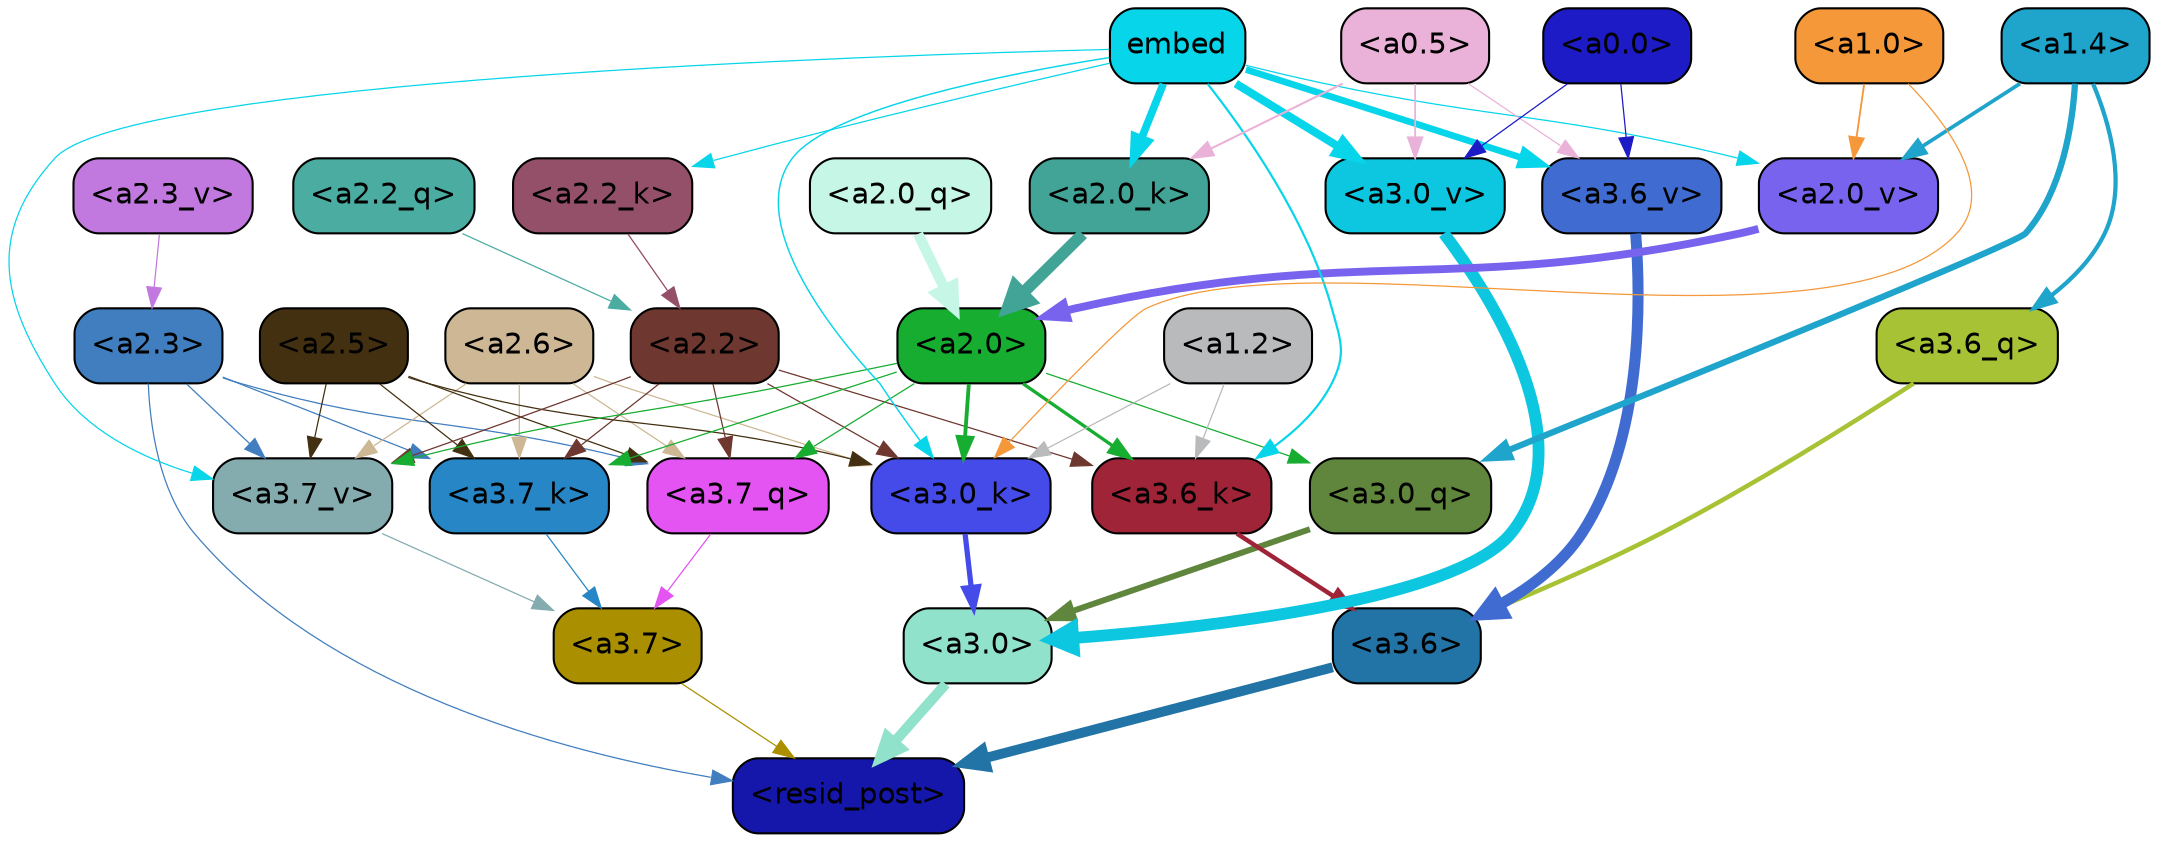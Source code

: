 strict digraph "" {
	graph [bgcolor=transparent,
		layout=dot,
		overlap=false,
		splines=true
	];
	"<a3.7>"	[color=black,
		fillcolor="#aa9000",
		fontname=Helvetica,
		shape=box,
		style="filled, rounded"];
	"<resid_post>"	[color=black,
		fillcolor="#1517ab",
		fontname=Helvetica,
		shape=box,
		style="filled, rounded"];
	"<a3.7>" -> "<resid_post>"	[color="#aa9000",
		penwidth=0.6];
	"<a3.6>"	[color=black,
		fillcolor="#2374a6",
		fontname=Helvetica,
		shape=box,
		style="filled, rounded"];
	"<a3.6>" -> "<resid_post>"	[color="#2374a6",
		penwidth=4.751592040061951];
	"<a3.0>"	[color=black,
		fillcolor="#91e2cb",
		fontname=Helvetica,
		shape=box,
		style="filled, rounded"];
	"<a3.0>" -> "<resid_post>"	[color="#91e2cb",
		penwidth=4.904066681861877];
	"<a2.3>"	[color=black,
		fillcolor="#417ebf",
		fontname=Helvetica,
		shape=box,
		style="filled, rounded"];
	"<a2.3>" -> "<resid_post>"	[color="#417ebf",
		penwidth=0.6];
	"<a3.7_q>"	[color=black,
		fillcolor="#e354f2",
		fontname=Helvetica,
		shape=box,
		style="filled, rounded"];
	"<a2.3>" -> "<a3.7_q>"	[color="#417ebf",
		penwidth=0.6];
	"<a3.7_k>"	[color=black,
		fillcolor="#2786c6",
		fontname=Helvetica,
		shape=box,
		style="filled, rounded"];
	"<a2.3>" -> "<a3.7_k>"	[color="#417ebf",
		penwidth=0.6];
	"<a3.7_v>"	[color=black,
		fillcolor="#84acaf",
		fontname=Helvetica,
		shape=box,
		style="filled, rounded"];
	"<a2.3>" -> "<a3.7_v>"	[color="#417ebf",
		penwidth=0.6];
	"<a3.7_q>" -> "<a3.7>"	[color="#e354f2",
		penwidth=0.6];
	"<a3.6_q>"	[color=black,
		fillcolor="#a7c235",
		fontname=Helvetica,
		shape=box,
		style="filled, rounded"];
	"<a3.6_q>" -> "<a3.6>"	[color="#a7c235",
		penwidth=2.160832464694977];
	"<a3.0_q>"	[color=black,
		fillcolor="#5f863c",
		fontname=Helvetica,
		shape=box,
		style="filled, rounded"];
	"<a3.0_q>" -> "<a3.0>"	[color="#5f863c",
		penwidth=2.870753765106201];
	"<a3.7_k>" -> "<a3.7>"	[color="#2786c6",
		penwidth=0.6];
	"<a3.6_k>"	[color=black,
		fillcolor="#9f2438",
		fontname=Helvetica,
		shape=box,
		style="filled, rounded"];
	"<a3.6_k>" -> "<a3.6>"	[color="#9f2438",
		penwidth=2.13908451795578];
	"<a3.0_k>"	[color=black,
		fillcolor="#454be9",
		fontname=Helvetica,
		shape=box,
		style="filled, rounded"];
	"<a3.0_k>" -> "<a3.0>"	[color="#454be9",
		penwidth=2.520303964614868];
	"<a3.7_v>" -> "<a3.7>"	[color="#84acaf",
		penwidth=0.6];
	"<a3.6_v>"	[color=black,
		fillcolor="#406cd2",
		fontname=Helvetica,
		shape=box,
		style="filled, rounded"];
	"<a3.6_v>" -> "<a3.6>"	[color="#406cd2",
		penwidth=5.297133803367615];
	"<a3.0_v>"	[color=black,
		fillcolor="#0dc7e0",
		fontname=Helvetica,
		shape=box,
		style="filled, rounded"];
	"<a3.0_v>" -> "<a3.0>"	[color="#0dc7e0",
		penwidth=5.680712580680847];
	"<a2.6>"	[color=black,
		fillcolor="#cdb794",
		fontname=Helvetica,
		shape=box,
		style="filled, rounded"];
	"<a2.6>" -> "<a3.7_q>"	[color="#cdb794",
		penwidth=0.6];
	"<a2.6>" -> "<a3.7_k>"	[color="#cdb794",
		penwidth=0.6];
	"<a2.6>" -> "<a3.0_k>"	[color="#cdb794",
		penwidth=0.6];
	"<a2.6>" -> "<a3.7_v>"	[color="#cdb794",
		penwidth=0.6];
	"<a2.5>"	[color=black,
		fillcolor="#433011",
		fontname=Helvetica,
		shape=box,
		style="filled, rounded"];
	"<a2.5>" -> "<a3.7_q>"	[color="#433011",
		penwidth=0.6];
	"<a2.5>" -> "<a3.7_k>"	[color="#433011",
		penwidth=0.6];
	"<a2.5>" -> "<a3.0_k>"	[color="#433011",
		penwidth=0.6];
	"<a2.5>" -> "<a3.7_v>"	[color="#433011",
		penwidth=0.6];
	"<a2.2>"	[color=black,
		fillcolor="#6e372f",
		fontname=Helvetica,
		shape=box,
		style="filled, rounded"];
	"<a2.2>" -> "<a3.7_q>"	[color="#6e372f",
		penwidth=0.6];
	"<a2.2>" -> "<a3.7_k>"	[color="#6e372f",
		penwidth=0.6];
	"<a2.2>" -> "<a3.6_k>"	[color="#6e372f",
		penwidth=0.6];
	"<a2.2>" -> "<a3.0_k>"	[color="#6e372f",
		penwidth=0.6];
	"<a2.2>" -> "<a3.7_v>"	[color="#6e372f",
		penwidth=0.6];
	"<a2.0>"	[color=black,
		fillcolor="#16ad30",
		fontname=Helvetica,
		shape=box,
		style="filled, rounded"];
	"<a2.0>" -> "<a3.7_q>"	[color="#16ad30",
		penwidth=0.6];
	"<a2.0>" -> "<a3.0_q>"	[color="#16ad30",
		penwidth=0.6];
	"<a2.0>" -> "<a3.7_k>"	[color="#16ad30",
		penwidth=0.6];
	"<a2.0>" -> "<a3.6_k>"	[color="#16ad30",
		penwidth=1.5897698998451233];
	"<a2.0>" -> "<a3.0_k>"	[color="#16ad30",
		penwidth=1.8405593037605286];
	"<a2.0>" -> "<a3.7_v>"	[color="#16ad30",
		penwidth=0.6];
	"<a1.4>"	[color=black,
		fillcolor="#1fa4cb",
		fontname=Helvetica,
		shape=box,
		style="filled, rounded"];
	"<a1.4>" -> "<a3.6_q>"	[color="#1fa4cb",
		penwidth=2.0260728895664215];
	"<a1.4>" -> "<a3.0_q>"	[color="#1fa4cb",
		penwidth=3.0185627341270447];
	"<a2.0_v>"	[color=black,
		fillcolor="#7863ee",
		fontname=Helvetica,
		shape=box,
		style="filled, rounded"];
	"<a1.4>" -> "<a2.0_v>"	[color="#1fa4cb",
		penwidth=1.7970525026321411];
	"<a1.2>"	[color=black,
		fillcolor="#b9babc",
		fontname=Helvetica,
		shape=box,
		style="filled, rounded"];
	"<a1.2>" -> "<a3.6_k>"	[color="#b9babc",
		penwidth=0.6];
	"<a1.2>" -> "<a3.0_k>"	[color="#b9babc",
		penwidth=0.6];
	embed	[color=black,
		fillcolor="#07d5e9",
		fontname=Helvetica,
		shape=box,
		style="filled, rounded"];
	embed -> "<a3.6_k>"	[color="#07d5e9",
		penwidth=1.046662151813507];
	embed -> "<a3.0_k>"	[color="#07d5e9",
		penwidth=0.6995279788970947];
	embed -> "<a3.7_v>"	[color="#07d5e9",
		penwidth=0.6];
	embed -> "<a3.6_v>"	[color="#07d5e9",
		penwidth=3.1840110421180725];
	embed -> "<a3.0_v>"	[color="#07d5e9",
		penwidth=3.9005755856633186];
	"<a2.2_k>"	[color=black,
		fillcolor="#955069",
		fontname=Helvetica,
		shape=box,
		style="filled, rounded"];
	embed -> "<a2.2_k>"	[color="#07d5e9",
		penwidth=0.6];
	"<a2.0_k>"	[color=black,
		fillcolor="#41a496",
		fontname=Helvetica,
		shape=box,
		style="filled, rounded"];
	embed -> "<a2.0_k>"	[color="#07d5e9",
		penwidth=3.6898754835128784];
	embed -> "<a2.0_v>"	[color="#07d5e9",
		penwidth=0.6];
	"<a1.0>"	[color=black,
		fillcolor="#f4983a",
		fontname=Helvetica,
		shape=box,
		style="filled, rounded"];
	"<a1.0>" -> "<a3.0_k>"	[color="#f4983a",
		penwidth=0.6];
	"<a1.0>" -> "<a2.0_v>"	[color="#f4983a",
		penwidth=0.8836666345596313];
	"<a0.5>"	[color=black,
		fillcolor="#eab2d9",
		fontname=Helvetica,
		shape=box,
		style="filled, rounded"];
	"<a0.5>" -> "<a3.6_v>"	[color="#eab2d9",
		penwidth=0.6];
	"<a0.5>" -> "<a3.0_v>"	[color="#eab2d9",
		penwidth=0.8493617177009583];
	"<a0.5>" -> "<a2.0_k>"	[color="#eab2d9",
		penwidth=0.9942188858985901];
	"<a0.0>"	[color=black,
		fillcolor="#1c1bc5",
		fontname=Helvetica,
		shape=box,
		style="filled, rounded"];
	"<a0.0>" -> "<a3.6_v>"	[color="#1c1bc5",
		penwidth=0.6];
	"<a0.0>" -> "<a3.0_v>"	[color="#1c1bc5",
		penwidth=0.6];
	"<a2.2_q>"	[color=black,
		fillcolor="#4baca2",
		fontname=Helvetica,
		shape=box,
		style="filled, rounded"];
	"<a2.2_q>" -> "<a2.2>"	[color="#4baca2",
		penwidth=0.6];
	"<a2.0_q>"	[color=black,
		fillcolor="#c6f7e6",
		fontname=Helvetica,
		shape=box,
		style="filled, rounded"];
	"<a2.0_q>" -> "<a2.0>"	[color="#c6f7e6",
		penwidth=5.0040658712387085];
	"<a2.2_k>" -> "<a2.2>"	[color="#955069",
		penwidth=0.6304321400821209];
	"<a2.0_k>" -> "<a2.0>"	[color="#41a496",
		penwidth=5.6445024609565735];
	"<a2.3_v>"	[color=black,
		fillcolor="#c279df",
		fontname=Helvetica,
		shape=box,
		style="filled, rounded"];
	"<a2.3_v>" -> "<a2.3>"	[color="#c279df",
		penwidth=0.6];
	"<a2.0_v>" -> "<a2.0>"	[color="#7863ee",
		penwidth=3.781584322452545];
}
